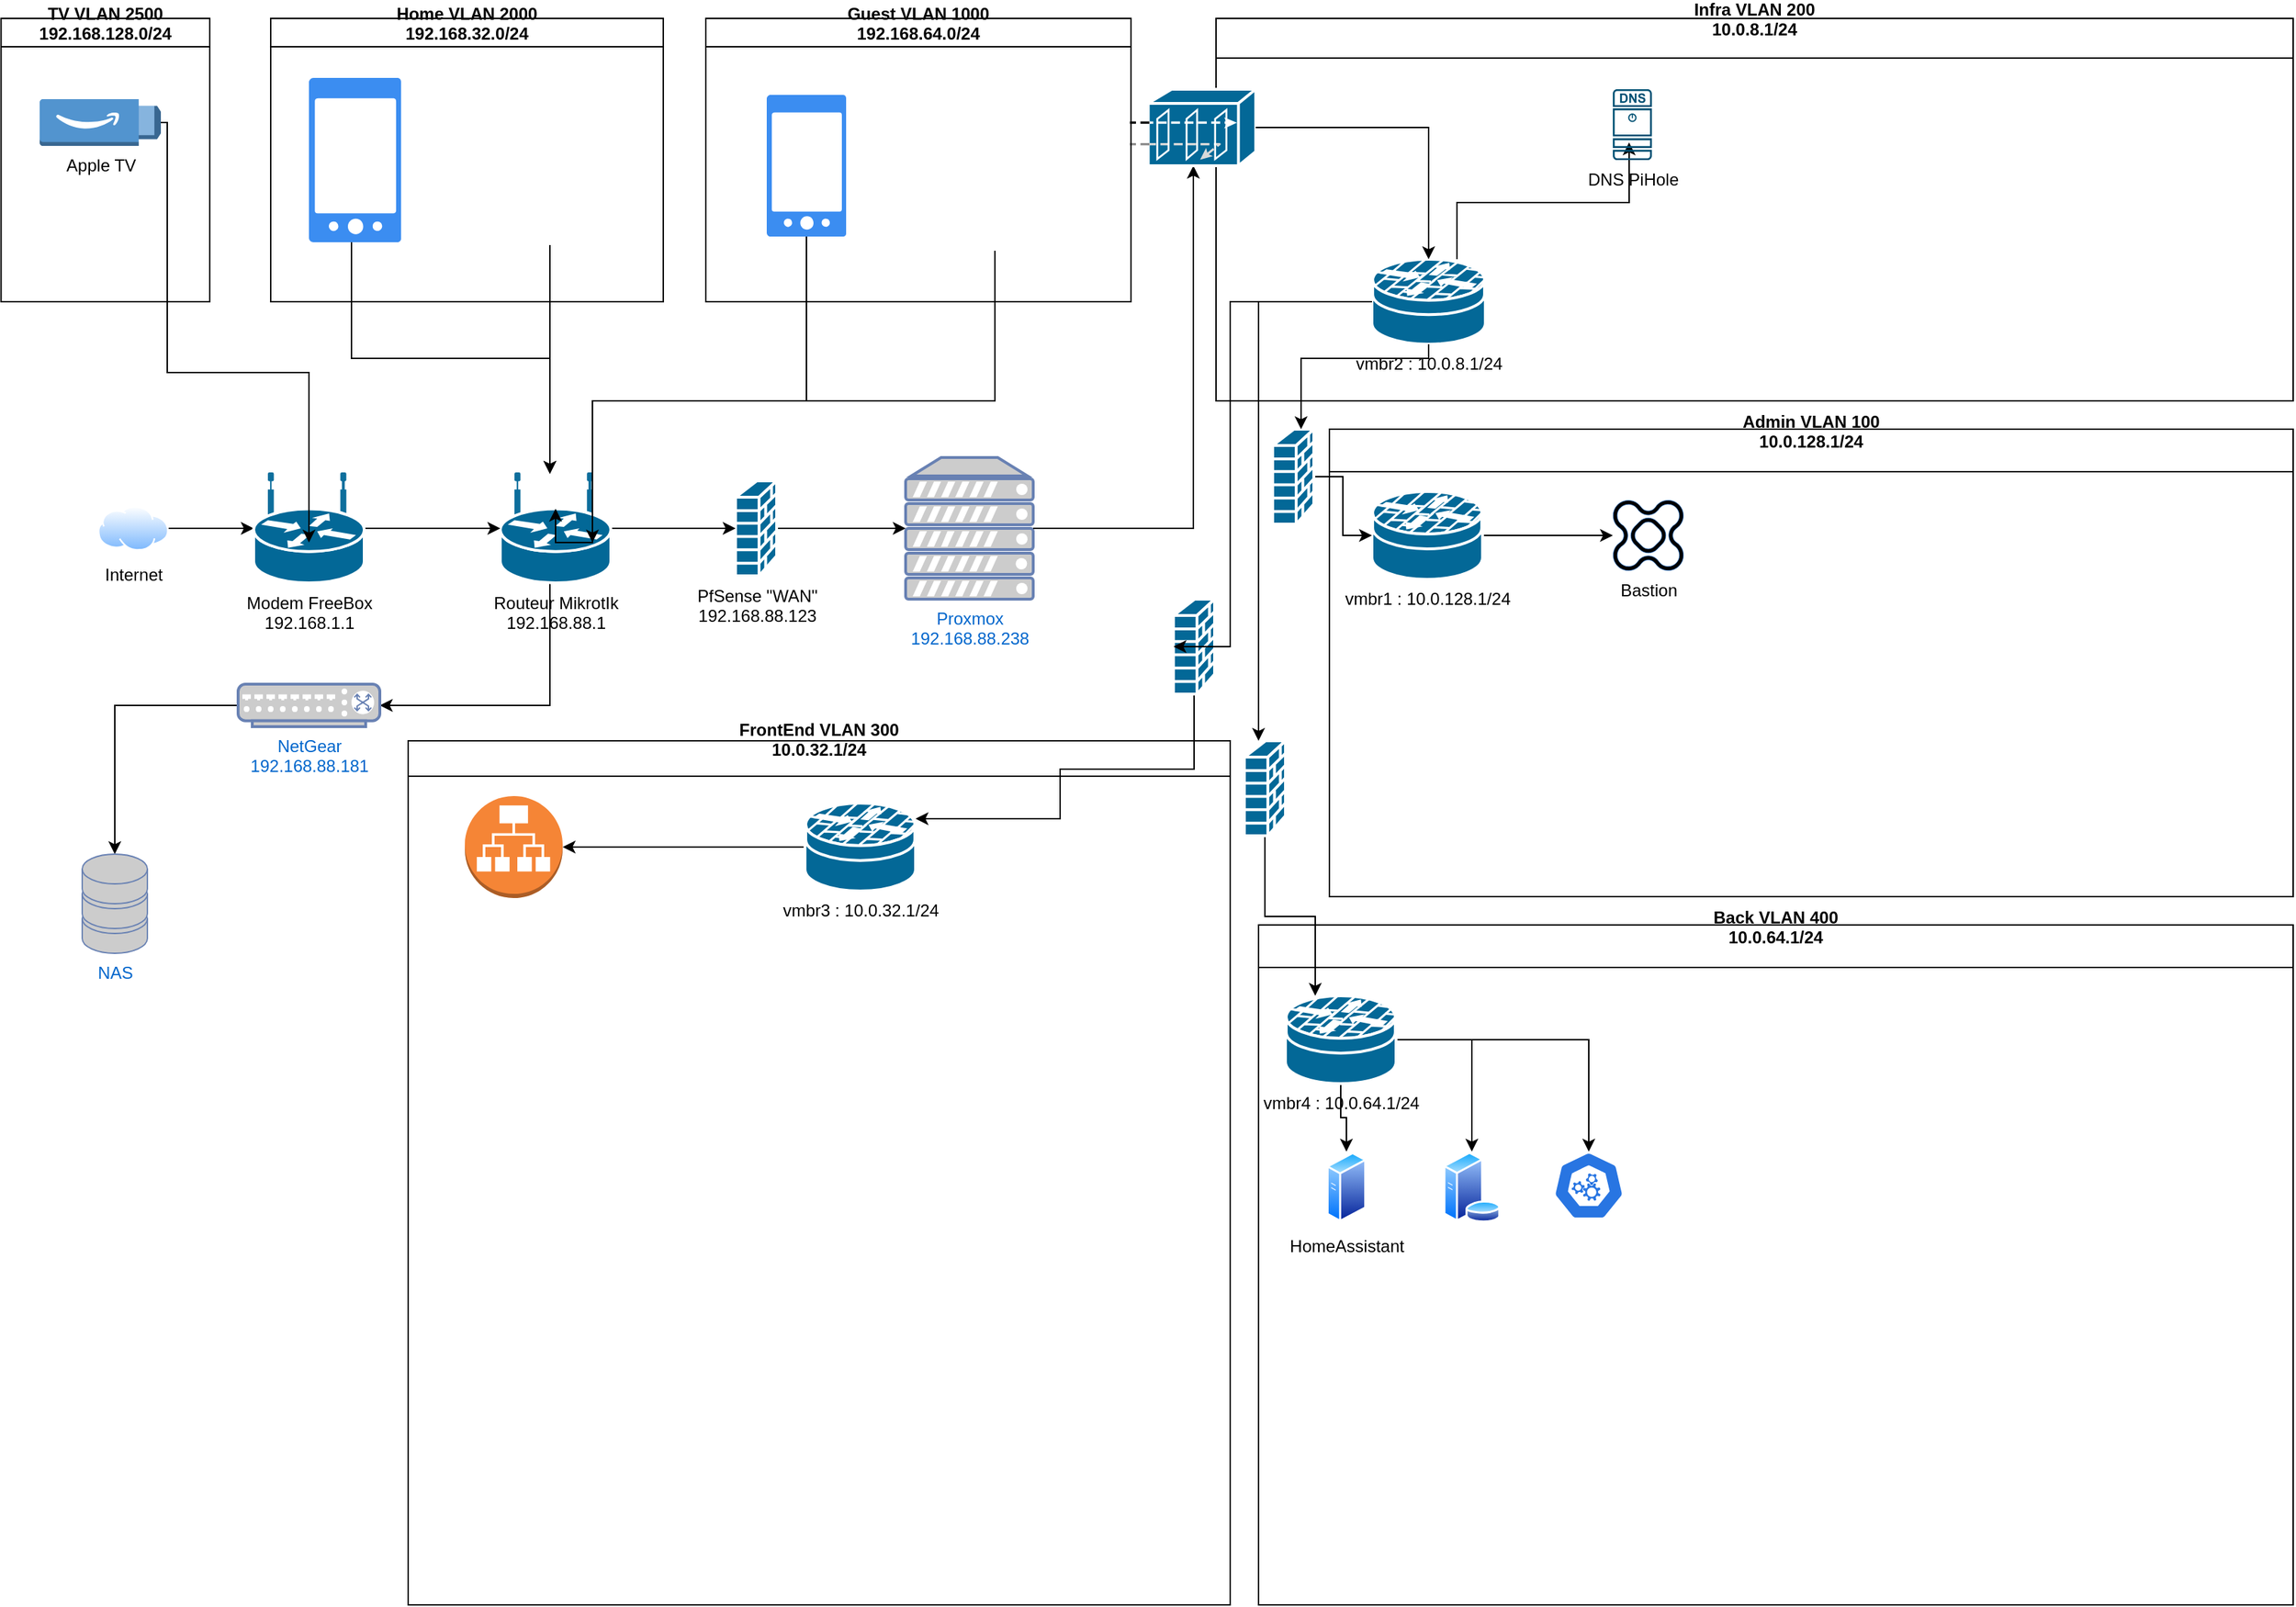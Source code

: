 <mxfile version="21.2.1" type="github">
  <diagram id="l8hXMBHkgcEJcSW0mbfh" name="Page-1">
    <mxGraphModel dx="1405" dy="606" grid="1" gridSize="10" guides="1" tooltips="1" connect="1" arrows="1" fold="1" page="1" pageScale="1" pageWidth="1654" pageHeight="1169" math="0" shadow="0">
      <root>
        <mxCell id="0" />
        <mxCell id="1" parent="0" />
        <mxCell id="D-P4FoIyVBjv3j4gOKvl-30" value="" style="edgeStyle=orthogonalEdgeStyle;rounded=0;orthogonalLoop=1;jettySize=auto;html=1;" edge="1" parent="1" source="D-P4FoIyVBjv3j4gOKvl-1" target="D-P4FoIyVBjv3j4gOKvl-29">
          <mxGeometry relative="1" as="geometry" />
        </mxCell>
        <mxCell id="D-P4FoIyVBjv3j4gOKvl-1" value="Internet" style="image;aspect=fixed;perimeter=ellipsePerimeter;html=1;align=center;shadow=0;dashed=0;spacingTop=3;image=img/lib/active_directory/internet_cloud.svg;" vertex="1" parent="1">
          <mxGeometry x="81" y="364.25" width="50" height="31.5" as="geometry" />
        </mxCell>
        <mxCell id="D-P4FoIyVBjv3j4gOKvl-10" value="&lt;div&gt;Proxmox&lt;/div&gt;&lt;div&gt;192.168.88.238&lt;br&gt;&lt;/div&gt;" style="fontColor=#0066CC;verticalAlign=top;verticalLabelPosition=bottom;labelPosition=center;align=center;html=1;outlineConnect=0;fillColor=#CCCCCC;strokeColor=#6881B3;gradientColor=none;gradientDirection=north;strokeWidth=2;shape=mxgraph.networks.server;" vertex="1" parent="1">
          <mxGeometry x="651" y="330" width="90" height="100" as="geometry" />
        </mxCell>
        <mxCell id="D-P4FoIyVBjv3j4gOKvl-27" value="" style="edgeStyle=orthogonalEdgeStyle;rounded=0;orthogonalLoop=1;jettySize=auto;html=1;" edge="1" parent="1" source="D-P4FoIyVBjv3j4gOKvl-21" target="D-P4FoIyVBjv3j4gOKvl-10">
          <mxGeometry relative="1" as="geometry" />
        </mxCell>
        <mxCell id="D-P4FoIyVBjv3j4gOKvl-21" value="&lt;div&gt;PfSense &quot;WAN&quot;&lt;/div&gt;&lt;div&gt;192.168.88.123&lt;br&gt;&lt;/div&gt;" style="shape=mxgraph.cisco.security.firewall;sketch=0;html=1;pointerEvents=1;dashed=0;fillColor=#036897;strokeColor=#ffffff;strokeWidth=2;verticalLabelPosition=bottom;verticalAlign=top;align=center;outlineConnect=0;" vertex="1" parent="1">
          <mxGeometry x="531" y="346.5" width="29" height="67" as="geometry" />
        </mxCell>
        <mxCell id="D-P4FoIyVBjv3j4gOKvl-26" value="" style="edgeStyle=orthogonalEdgeStyle;rounded=0;orthogonalLoop=1;jettySize=auto;html=1;" edge="1" parent="1" source="D-P4FoIyVBjv3j4gOKvl-22" target="D-P4FoIyVBjv3j4gOKvl-21">
          <mxGeometry relative="1" as="geometry" />
        </mxCell>
        <mxCell id="D-P4FoIyVBjv3j4gOKvl-54" style="edgeStyle=orthogonalEdgeStyle;rounded=0;orthogonalLoop=1;jettySize=auto;html=1;exitX=0.5;exitY=0.32;exitDx=0;exitDy=0;exitPerimeter=0;" edge="1" parent="1" source="D-P4FoIyVBjv3j4gOKvl-22" target="D-P4FoIyVBjv3j4gOKvl-51">
          <mxGeometry relative="1" as="geometry">
            <Array as="points">
              <mxPoint x="400" y="366" />
            </Array>
          </mxGeometry>
        </mxCell>
        <mxCell id="D-P4FoIyVBjv3j4gOKvl-22" value="&lt;div&gt;Routeur MikrotIk&lt;/div&gt;&lt;div&gt;192.168.88.1&lt;br&gt;&lt;/div&gt;" style="shape=mxgraph.cisco.routers.wireless_router;sketch=0;html=1;pointerEvents=1;dashed=0;fillColor=#036897;strokeColor=#ffffff;strokeWidth=2;verticalLabelPosition=bottom;verticalAlign=top;align=center;outlineConnect=0;" vertex="1" parent="1">
          <mxGeometry x="365" y="341.5" width="78" height="77" as="geometry" />
        </mxCell>
        <mxCell id="D-P4FoIyVBjv3j4gOKvl-28" value="" style="edgeStyle=orthogonalEdgeStyle;rounded=0;orthogonalLoop=1;jettySize=auto;html=1;" edge="1" parent="1" source="D-P4FoIyVBjv3j4gOKvl-10" target="D-P4FoIyVBjv3j4gOKvl-23">
          <mxGeometry relative="1" as="geometry">
            <mxPoint x="796" y="430.5" as="sourcePoint" />
            <mxPoint x="931" y="537.5" as="targetPoint" />
          </mxGeometry>
        </mxCell>
        <mxCell id="D-P4FoIyVBjv3j4gOKvl-31" value="" style="edgeStyle=orthogonalEdgeStyle;rounded=0;orthogonalLoop=1;jettySize=auto;html=1;" edge="1" parent="1" source="D-P4FoIyVBjv3j4gOKvl-29" target="D-P4FoIyVBjv3j4gOKvl-22">
          <mxGeometry relative="1" as="geometry" />
        </mxCell>
        <mxCell id="D-P4FoIyVBjv3j4gOKvl-29" value="&lt;div&gt;Modem FreeBox&lt;/div&gt;&lt;div&gt;192.168.1.1&lt;br&gt;&lt;/div&gt;" style="shape=mxgraph.cisco.routers.wireless_router;sketch=0;html=1;pointerEvents=1;dashed=0;fillColor=#036897;strokeColor=#ffffff;strokeWidth=2;verticalLabelPosition=bottom;verticalAlign=top;align=center;outlineConnect=0;" vertex="1" parent="1">
          <mxGeometry x="191" y="341.5" width="78" height="77" as="geometry" />
        </mxCell>
        <mxCell id="D-P4FoIyVBjv3j4gOKvl-32" value="Infra VLAN 200&#xa;10.0.8.1/24&#xa; &#xa;" style="swimlane;startSize=28;" vertex="1" parent="1">
          <mxGeometry x="870" y="20" width="760" height="270" as="geometry" />
        </mxCell>
        <mxCell id="D-P4FoIyVBjv3j4gOKvl-69" style="edgeStyle=orthogonalEdgeStyle;rounded=0;orthogonalLoop=1;jettySize=auto;html=1;entryX=0.417;entryY=0.751;entryDx=0;entryDy=0;entryPerimeter=0;" edge="1" parent="D-P4FoIyVBjv3j4gOKvl-32" source="D-P4FoIyVBjv3j4gOKvl-33" target="D-P4FoIyVBjv3j4gOKvl-76">
          <mxGeometry relative="1" as="geometry">
            <mxPoint x="300" y="130" as="targetPoint" />
            <Array as="points">
              <mxPoint x="170" y="130" />
              <mxPoint x="291" y="130" />
            </Array>
          </mxGeometry>
        </mxCell>
        <mxCell id="D-P4FoIyVBjv3j4gOKvl-33" value="vmbr2 : 10.0.8.1/24" style="shape=mxgraph.cisco.security.router_firewall;sketch=0;html=1;pointerEvents=1;dashed=0;fillColor=#036897;strokeColor=#ffffff;strokeWidth=2;verticalLabelPosition=bottom;verticalAlign=top;align=center;outlineConnect=0;" vertex="1" parent="D-P4FoIyVBjv3j4gOKvl-32">
          <mxGeometry x="110" y="170" width="80" height="60" as="geometry" />
        </mxCell>
        <mxCell id="D-P4FoIyVBjv3j4gOKvl-23" value="" style="shape=mxgraph.cisco.security.guard;sketch=0;html=1;pointerEvents=1;dashed=0;fillColor=#036897;strokeColor=#ffffff;strokeWidth=2;verticalLabelPosition=bottom;verticalAlign=top;align=center;outlineConnect=0;" vertex="1" parent="D-P4FoIyVBjv3j4gOKvl-32">
          <mxGeometry x="-60" y="50" width="88" height="54" as="geometry" />
        </mxCell>
        <mxCell id="D-P4FoIyVBjv3j4gOKvl-18" value="" style="edgeStyle=orthogonalEdgeStyle;rounded=0;orthogonalLoop=1;jettySize=auto;html=1;" edge="1" parent="D-P4FoIyVBjv3j4gOKvl-32" source="D-P4FoIyVBjv3j4gOKvl-23" target="D-P4FoIyVBjv3j4gOKvl-33">
          <mxGeometry relative="1" as="geometry">
            <mxPoint x="150" y="60" as="targetPoint" />
          </mxGeometry>
        </mxCell>
        <mxCell id="D-P4FoIyVBjv3j4gOKvl-76" value="DNS PiHole" style="sketch=0;points=[[0.015,0.015,0],[0.985,0.015,0],[0.985,0.985,0],[0.015,0.985,0],[0.25,0,0],[0.5,0,0],[0.75,0,0],[1,0.25,0],[1,0.5,0],[1,0.75,0],[0.75,1,0],[0.5,1,0],[0.25,1,0],[0,0.75,0],[0,0.5,0],[0,0.25,0]];verticalLabelPosition=bottom;html=1;verticalAlign=top;aspect=fixed;align=center;pointerEvents=1;shape=mxgraph.cisco19.dns_server;fillColor=#005073;strokeColor=none;" vertex="1" parent="D-P4FoIyVBjv3j4gOKvl-32">
          <mxGeometry x="280" y="50" width="27.5" height="50" as="geometry" />
        </mxCell>
        <mxCell id="D-P4FoIyVBjv3j4gOKvl-34" value="Admin VLAN 100&#xa;10.0.128.1/24&#xa; &#xa;" style="swimlane;startSize=30;" vertex="1" parent="1">
          <mxGeometry x="950" y="310" width="680" height="330" as="geometry" />
        </mxCell>
        <mxCell id="D-P4FoIyVBjv3j4gOKvl-75" value="" style="edgeStyle=orthogonalEdgeStyle;rounded=0;orthogonalLoop=1;jettySize=auto;html=1;" edge="1" parent="D-P4FoIyVBjv3j4gOKvl-34" source="D-P4FoIyVBjv3j4gOKvl-36" target="D-P4FoIyVBjv3j4gOKvl-74">
          <mxGeometry relative="1" as="geometry" />
        </mxCell>
        <mxCell id="D-P4FoIyVBjv3j4gOKvl-36" value="vmbr1 : 10.0.128.1/24" style="shape=mxgraph.cisco.security.router_firewall;sketch=0;html=1;pointerEvents=1;dashed=0;fillColor=#036897;strokeColor=#ffffff;strokeWidth=2;verticalLabelPosition=bottom;verticalAlign=top;align=center;outlineConnect=0;" vertex="1" parent="D-P4FoIyVBjv3j4gOKvl-34">
          <mxGeometry x="30" y="44" width="78" height="62" as="geometry" />
        </mxCell>
        <mxCell id="D-P4FoIyVBjv3j4gOKvl-74" value="Bastion" style="image;sketch=0;aspect=fixed;html=1;points=[];align=center;fontSize=12;image=img/lib/mscae/Citrix_Virtual_Desktops_Essentials.svg;" vertex="1" parent="D-P4FoIyVBjv3j4gOKvl-34">
          <mxGeometry x="200" y="50" width="50" height="50" as="geometry" />
        </mxCell>
        <mxCell id="D-P4FoIyVBjv3j4gOKvl-37" value="Back VLAN 400&#xa;10.0.64.1/24&#xa; &#xa;" style="swimlane;startSize=30;" vertex="1" parent="1">
          <mxGeometry x="900" y="660" width="730" height="480" as="geometry" />
        </mxCell>
        <mxCell id="D-P4FoIyVBjv3j4gOKvl-71" style="edgeStyle=orthogonalEdgeStyle;rounded=0;orthogonalLoop=1;jettySize=auto;html=1;" edge="1" parent="D-P4FoIyVBjv3j4gOKvl-37" source="D-P4FoIyVBjv3j4gOKvl-39" target="D-P4FoIyVBjv3j4gOKvl-70">
          <mxGeometry relative="1" as="geometry" />
        </mxCell>
        <mxCell id="D-P4FoIyVBjv3j4gOKvl-88" value="" style="edgeStyle=orthogonalEdgeStyle;rounded=0;orthogonalLoop=1;jettySize=auto;html=1;" edge="1" parent="D-P4FoIyVBjv3j4gOKvl-37" source="D-P4FoIyVBjv3j4gOKvl-39" target="D-P4FoIyVBjv3j4gOKvl-87">
          <mxGeometry relative="1" as="geometry" />
        </mxCell>
        <mxCell id="D-P4FoIyVBjv3j4gOKvl-89" style="edgeStyle=orthogonalEdgeStyle;rounded=0;orthogonalLoop=1;jettySize=auto;html=1;" edge="1" parent="D-P4FoIyVBjv3j4gOKvl-37" source="D-P4FoIyVBjv3j4gOKvl-39" target="D-P4FoIyVBjv3j4gOKvl-72">
          <mxGeometry relative="1" as="geometry" />
        </mxCell>
        <mxCell id="D-P4FoIyVBjv3j4gOKvl-39" value="vmbr4 : 10.0.64.1/24" style="shape=mxgraph.cisco.security.router_firewall;sketch=0;html=1;pointerEvents=1;dashed=0;fillColor=#036897;strokeColor=#ffffff;strokeWidth=2;verticalLabelPosition=bottom;verticalAlign=top;align=center;outlineConnect=0;" vertex="1" parent="D-P4FoIyVBjv3j4gOKvl-37">
          <mxGeometry x="19" y="50" width="78" height="62" as="geometry" />
        </mxCell>
        <mxCell id="D-P4FoIyVBjv3j4gOKvl-70" value="HomeAssistant" style="image;aspect=fixed;perimeter=ellipsePerimeter;html=1;align=center;shadow=0;dashed=0;spacingTop=3;image=img/lib/active_directory/generic_server.svg;" vertex="1" parent="D-P4FoIyVBjv3j4gOKvl-37">
          <mxGeometry x="48" y="160" width="28.0" height="50" as="geometry" />
        </mxCell>
        <mxCell id="D-P4FoIyVBjv3j4gOKvl-72" value="" style="image;aspect=fixed;perimeter=ellipsePerimeter;html=1;align=center;shadow=0;dashed=0;spacingTop=3;image=img/lib/active_directory/database_server.svg;" vertex="1" parent="D-P4FoIyVBjv3j4gOKvl-37">
          <mxGeometry x="130" y="160" width="41" height="50" as="geometry" />
        </mxCell>
        <mxCell id="D-P4FoIyVBjv3j4gOKvl-87" value="" style="sketch=0;html=1;dashed=0;whitespace=wrap;fillColor=#2875E2;strokeColor=#ffffff;points=[[0.005,0.63,0],[0.1,0.2,0],[0.9,0.2,0],[0.5,0,0],[0.995,0.63,0],[0.72,0.99,0],[0.5,1,0],[0.28,0.99,0]];verticalLabelPosition=bottom;align=center;verticalAlign=top;shape=mxgraph.kubernetes.icon;prIcon=master" vertex="1" parent="D-P4FoIyVBjv3j4gOKvl-37">
          <mxGeometry x="208" y="160" width="50" height="48" as="geometry" />
        </mxCell>
        <mxCell id="D-P4FoIyVBjv3j4gOKvl-40" value="FrontEnd VLAN 300&#xa;10.0.32.1/24&#xa; &#xa;" style="swimlane;startSize=25;" vertex="1" parent="1">
          <mxGeometry x="300" y="530" width="580" height="610" as="geometry" />
        </mxCell>
        <mxCell id="D-P4FoIyVBjv3j4gOKvl-91" value="" style="edgeStyle=orthogonalEdgeStyle;rounded=0;orthogonalLoop=1;jettySize=auto;html=1;" edge="1" parent="D-P4FoIyVBjv3j4gOKvl-40" source="D-P4FoIyVBjv3j4gOKvl-42" target="D-P4FoIyVBjv3j4gOKvl-90">
          <mxGeometry relative="1" as="geometry" />
        </mxCell>
        <mxCell id="D-P4FoIyVBjv3j4gOKvl-42" value="vmbr3 : 10.0.32.1/24" style="shape=mxgraph.cisco.security.router_firewall;sketch=0;html=1;pointerEvents=1;dashed=0;fillColor=#036897;strokeColor=#ffffff;strokeWidth=2;verticalLabelPosition=bottom;verticalAlign=top;align=center;outlineConnect=0;" vertex="1" parent="D-P4FoIyVBjv3j4gOKvl-40">
          <mxGeometry x="280" y="44" width="78" height="62" as="geometry" />
        </mxCell>
        <mxCell id="D-P4FoIyVBjv3j4gOKvl-90" value="" style="outlineConnect=0;dashed=0;verticalLabelPosition=bottom;verticalAlign=top;align=center;html=1;shape=mxgraph.aws3.application_load_balancer;fillColor=#F58536;gradientColor=none;" vertex="1" parent="D-P4FoIyVBjv3j4gOKvl-40">
          <mxGeometry x="40" y="39" width="69" height="72" as="geometry" />
        </mxCell>
        <mxCell id="D-P4FoIyVBjv3j4gOKvl-50" style="edgeStyle=orthogonalEdgeStyle;rounded=0;orthogonalLoop=1;jettySize=auto;html=1;entryX=0.5;entryY=0.63;entryDx=0;entryDy=0;entryPerimeter=0;" edge="1" parent="1" source="D-P4FoIyVBjv3j4gOKvl-49" target="D-P4FoIyVBjv3j4gOKvl-29">
          <mxGeometry relative="1" as="geometry">
            <Array as="points">
              <mxPoint x="130" y="94" />
              <mxPoint x="130" y="270" />
              <mxPoint x="230" y="270" />
            </Array>
          </mxGeometry>
        </mxCell>
        <mxCell id="D-P4FoIyVBjv3j4gOKvl-55" style="edgeStyle=orthogonalEdgeStyle;rounded=0;orthogonalLoop=1;jettySize=auto;html=1;" edge="1" parent="1" source="D-P4FoIyVBjv3j4gOKvl-51" target="D-P4FoIyVBjv3j4gOKvl-20">
          <mxGeometry relative="1" as="geometry" />
        </mxCell>
        <mxCell id="D-P4FoIyVBjv3j4gOKvl-51" value="&lt;div&gt;NetGear&lt;/div&gt;&lt;div&gt;192.168.88.181&lt;br&gt;&lt;/div&gt;" style="fontColor=#0066CC;verticalAlign=top;verticalLabelPosition=bottom;labelPosition=center;align=center;html=1;outlineConnect=0;fillColor=#CCCCCC;strokeColor=#6881B3;gradientColor=none;gradientDirection=north;strokeWidth=2;shape=mxgraph.networks.switch;" vertex="1" parent="1">
          <mxGeometry x="180" y="490" width="100" height="30" as="geometry" />
        </mxCell>
        <mxCell id="D-P4FoIyVBjv3j4gOKvl-20" value="NAS" style="fontColor=#0066CC;verticalAlign=top;verticalLabelPosition=bottom;labelPosition=center;align=center;html=1;outlineConnect=0;fillColor=#CCCCCC;strokeColor=#6881B3;gradientColor=none;gradientDirection=north;strokeWidth=2;shape=mxgraph.networks.storage;" vertex="1" parent="1">
          <mxGeometry x="70" y="610" width="46" height="70" as="geometry" />
        </mxCell>
        <mxCell id="D-P4FoIyVBjv3j4gOKvl-59" style="edgeStyle=orthogonalEdgeStyle;rounded=0;orthogonalLoop=1;jettySize=auto;html=1;entryX=0.5;entryY=0.32;entryDx=0;entryDy=0;entryPerimeter=0;" edge="1" parent="1" source="D-P4FoIyVBjv3j4gOKvl-56" target="D-P4FoIyVBjv3j4gOKvl-22">
          <mxGeometry relative="1" as="geometry">
            <Array as="points">
              <mxPoint x="581" y="290" />
              <mxPoint x="430" y="290" />
              <mxPoint x="430" y="390" />
              <mxPoint x="404" y="390" />
            </Array>
          </mxGeometry>
        </mxCell>
        <mxCell id="D-P4FoIyVBjv3j4gOKvl-68" style="edgeStyle=orthogonalEdgeStyle;rounded=0;orthogonalLoop=1;jettySize=auto;html=1;" edge="1" parent="1" source="D-P4FoIyVBjv3j4gOKvl-60" target="D-P4FoIyVBjv3j4gOKvl-42">
          <mxGeometry relative="1" as="geometry">
            <mxPoint x="641" y="840" as="targetPoint" />
            <Array as="points">
              <mxPoint x="854" y="550" />
              <mxPoint x="760" y="550" />
              <mxPoint x="760" y="585" />
            </Array>
          </mxGeometry>
        </mxCell>
        <mxCell id="D-P4FoIyVBjv3j4gOKvl-60" value="" style="shape=mxgraph.cisco.security.firewall;sketch=0;html=1;pointerEvents=1;dashed=0;fillColor=#036897;strokeColor=#ffffff;strokeWidth=2;verticalLabelPosition=bottom;verticalAlign=top;align=center;outlineConnect=0;" vertex="1" parent="1">
          <mxGeometry x="840" y="430" width="29" height="67" as="geometry" />
        </mxCell>
        <mxCell id="D-P4FoIyVBjv3j4gOKvl-67" style="edgeStyle=orthogonalEdgeStyle;rounded=0;orthogonalLoop=1;jettySize=auto;html=1;exitX=0.5;exitY=1;exitDx=0;exitDy=0;exitPerimeter=0;" edge="1" parent="1" source="D-P4FoIyVBjv3j4gOKvl-61" target="D-P4FoIyVBjv3j4gOKvl-39">
          <mxGeometry relative="1" as="geometry">
            <Array as="points">
              <mxPoint x="904" y="654" />
              <mxPoint x="940" y="654" />
            </Array>
          </mxGeometry>
        </mxCell>
        <mxCell id="D-P4FoIyVBjv3j4gOKvl-61" value="" style="shape=mxgraph.cisco.security.firewall;sketch=0;html=1;pointerEvents=1;dashed=0;fillColor=#036897;strokeColor=#ffffff;strokeWidth=2;verticalLabelPosition=bottom;verticalAlign=top;align=center;outlineConnect=0;" vertex="1" parent="1">
          <mxGeometry x="890" y="530" width="29" height="67" as="geometry" />
        </mxCell>
        <mxCell id="D-P4FoIyVBjv3j4gOKvl-66" value="" style="edgeStyle=orthogonalEdgeStyle;rounded=0;orthogonalLoop=1;jettySize=auto;html=1;" edge="1" parent="1" source="D-P4FoIyVBjv3j4gOKvl-62" target="D-P4FoIyVBjv3j4gOKvl-36">
          <mxGeometry relative="1" as="geometry" />
        </mxCell>
        <mxCell id="D-P4FoIyVBjv3j4gOKvl-62" value="" style="shape=mxgraph.cisco.security.firewall;sketch=0;html=1;pointerEvents=1;dashed=0;fillColor=#036897;strokeColor=#ffffff;strokeWidth=2;verticalLabelPosition=bottom;verticalAlign=top;align=center;outlineConnect=0;" vertex="1" parent="1">
          <mxGeometry x="910" y="310" width="29" height="67" as="geometry" />
        </mxCell>
        <mxCell id="D-P4FoIyVBjv3j4gOKvl-63" style="edgeStyle=orthogonalEdgeStyle;rounded=0;orthogonalLoop=1;jettySize=auto;html=1;entryX=0;entryY=0.5;entryDx=0;entryDy=0;entryPerimeter=0;" edge="1" parent="1" source="D-P4FoIyVBjv3j4gOKvl-33" target="D-P4FoIyVBjv3j4gOKvl-60">
          <mxGeometry relative="1" as="geometry">
            <Array as="points">
              <mxPoint x="880" y="220" />
              <mxPoint x="880" y="464" />
            </Array>
          </mxGeometry>
        </mxCell>
        <mxCell id="D-P4FoIyVBjv3j4gOKvl-64" style="edgeStyle=orthogonalEdgeStyle;rounded=0;orthogonalLoop=1;jettySize=auto;html=1;" edge="1" parent="1" source="D-P4FoIyVBjv3j4gOKvl-33" target="D-P4FoIyVBjv3j4gOKvl-61">
          <mxGeometry relative="1" as="geometry">
            <Array as="points">
              <mxPoint x="900" y="220" />
            </Array>
          </mxGeometry>
        </mxCell>
        <mxCell id="D-P4FoIyVBjv3j4gOKvl-65" style="edgeStyle=orthogonalEdgeStyle;rounded=0;orthogonalLoop=1;jettySize=auto;html=1;" edge="1" parent="1" source="D-P4FoIyVBjv3j4gOKvl-33" target="D-P4FoIyVBjv3j4gOKvl-62">
          <mxGeometry relative="1" as="geometry">
            <Array as="points">
              <mxPoint x="1020" y="260" />
              <mxPoint x="930" y="260" />
            </Array>
          </mxGeometry>
        </mxCell>
        <mxCell id="D-P4FoIyVBjv3j4gOKvl-78" style="rounded=0;orthogonalLoop=1;jettySize=auto;html=1;edgeStyle=orthogonalEdgeStyle;" edge="1" parent="1" target="D-P4FoIyVBjv3j4gOKvl-22">
          <mxGeometry relative="1" as="geometry">
            <mxPoint x="400" y="180" as="sourcePoint" />
            <Array as="points">
              <mxPoint x="400" y="300" />
              <mxPoint x="400" y="300" />
            </Array>
          </mxGeometry>
        </mxCell>
        <mxCell id="D-P4FoIyVBjv3j4gOKvl-79" value="Home VLAN 2000&#xa;192.168.32.0/24&#xa;" style="swimlane;startSize=20;" vertex="1" parent="1">
          <mxGeometry x="203" y="20" width="277" height="200" as="geometry" />
        </mxCell>
        <mxCell id="D-P4FoIyVBjv3j4gOKvl-81" value="" style="sketch=0;html=1;aspect=fixed;strokeColor=none;shadow=0;fillColor=#3B8DF1;verticalAlign=top;labelPosition=center;verticalLabelPosition=bottom;shape=mxgraph.gcp2.phone_android" vertex="1" parent="D-P4FoIyVBjv3j4gOKvl-79">
          <mxGeometry x="27" y="42" width="64.96" height="116" as="geometry" />
        </mxCell>
        <mxCell id="D-P4FoIyVBjv3j4gOKvl-77" value="" style="shape=image;html=1;verticalAlign=top;verticalLabelPosition=bottom;labelBackgroundColor=#ffffff;imageAspect=0;aspect=fixed;image=https://cdn0.iconfinder.com/data/icons/luisance_pack/128/ordinateur_portable_allum.png" vertex="1" parent="D-P4FoIyVBjv3j4gOKvl-79">
          <mxGeometry x="126" y="30" width="128" height="128" as="geometry" />
        </mxCell>
        <mxCell id="D-P4FoIyVBjv3j4gOKvl-80" value="TV VLAN 2500&#xa;192.168.128.0/24&#xa;" style="swimlane;startSize=20;" vertex="1" parent="1">
          <mxGeometry x="12.75" y="20" width="147.25" height="200" as="geometry" />
        </mxCell>
        <mxCell id="D-P4FoIyVBjv3j4gOKvl-49" value="Apple TV" style="outlineConnect=0;dashed=0;verticalLabelPosition=bottom;verticalAlign=top;align=center;html=1;shape=mxgraph.aws3.fire_tv_stick;fillColor=#5294CF;gradientColor=none;" vertex="1" parent="D-P4FoIyVBjv3j4gOKvl-80">
          <mxGeometry x="27.25" y="57" width="85.5" height="33" as="geometry" />
        </mxCell>
        <mxCell id="D-P4FoIyVBjv3j4gOKvl-84" style="edgeStyle=orthogonalEdgeStyle;rounded=0;orthogonalLoop=1;jettySize=auto;html=1;" edge="1" parent="1" source="D-P4FoIyVBjv3j4gOKvl-81" target="D-P4FoIyVBjv3j4gOKvl-22">
          <mxGeometry relative="1" as="geometry">
            <Array as="points">
              <mxPoint x="260" y="260" />
              <mxPoint x="400" y="260" />
            </Array>
          </mxGeometry>
        </mxCell>
        <mxCell id="D-P4FoIyVBjv3j4gOKvl-83" value="Guest VLAN 1000&#xa;192.168.64.0/24&#xa;" style="swimlane;startSize=20;" vertex="1" parent="1">
          <mxGeometry x="510" y="20" width="300" height="200" as="geometry" />
        </mxCell>
        <mxCell id="D-P4FoIyVBjv3j4gOKvl-56" value="" style="sketch=0;html=1;aspect=fixed;strokeColor=none;shadow=0;fillColor=#3B8DF1;verticalAlign=top;labelPosition=center;verticalLabelPosition=bottom;shape=mxgraph.gcp2.phone_android" vertex="1" parent="D-P4FoIyVBjv3j4gOKvl-83">
          <mxGeometry x="43" y="54" width="56" height="100" as="geometry" />
        </mxCell>
        <mxCell id="D-P4FoIyVBjv3j4gOKvl-85" style="edgeStyle=orthogonalEdgeStyle;rounded=0;orthogonalLoop=1;jettySize=auto;html=1;" edge="1" parent="D-P4FoIyVBjv3j4gOKvl-83" source="D-P4FoIyVBjv3j4gOKvl-82">
          <mxGeometry relative="1" as="geometry">
            <mxPoint x="-80" y="370" as="targetPoint" />
            <Array as="points">
              <mxPoint x="204" y="270" />
              <mxPoint x="-80" y="270" />
            </Array>
          </mxGeometry>
        </mxCell>
        <mxCell id="D-P4FoIyVBjv3j4gOKvl-82" value="" style="shape=image;html=1;verticalAlign=top;verticalLabelPosition=bottom;labelBackgroundColor=#ffffff;imageAspect=0;aspect=fixed;image=https://cdn0.iconfinder.com/data/icons/luisance_pack/128/ordinateur_portable_allum.png" vertex="1" parent="D-P4FoIyVBjv3j4gOKvl-83">
          <mxGeometry x="140" y="36" width="128" height="128" as="geometry" />
        </mxCell>
      </root>
    </mxGraphModel>
  </diagram>
</mxfile>
